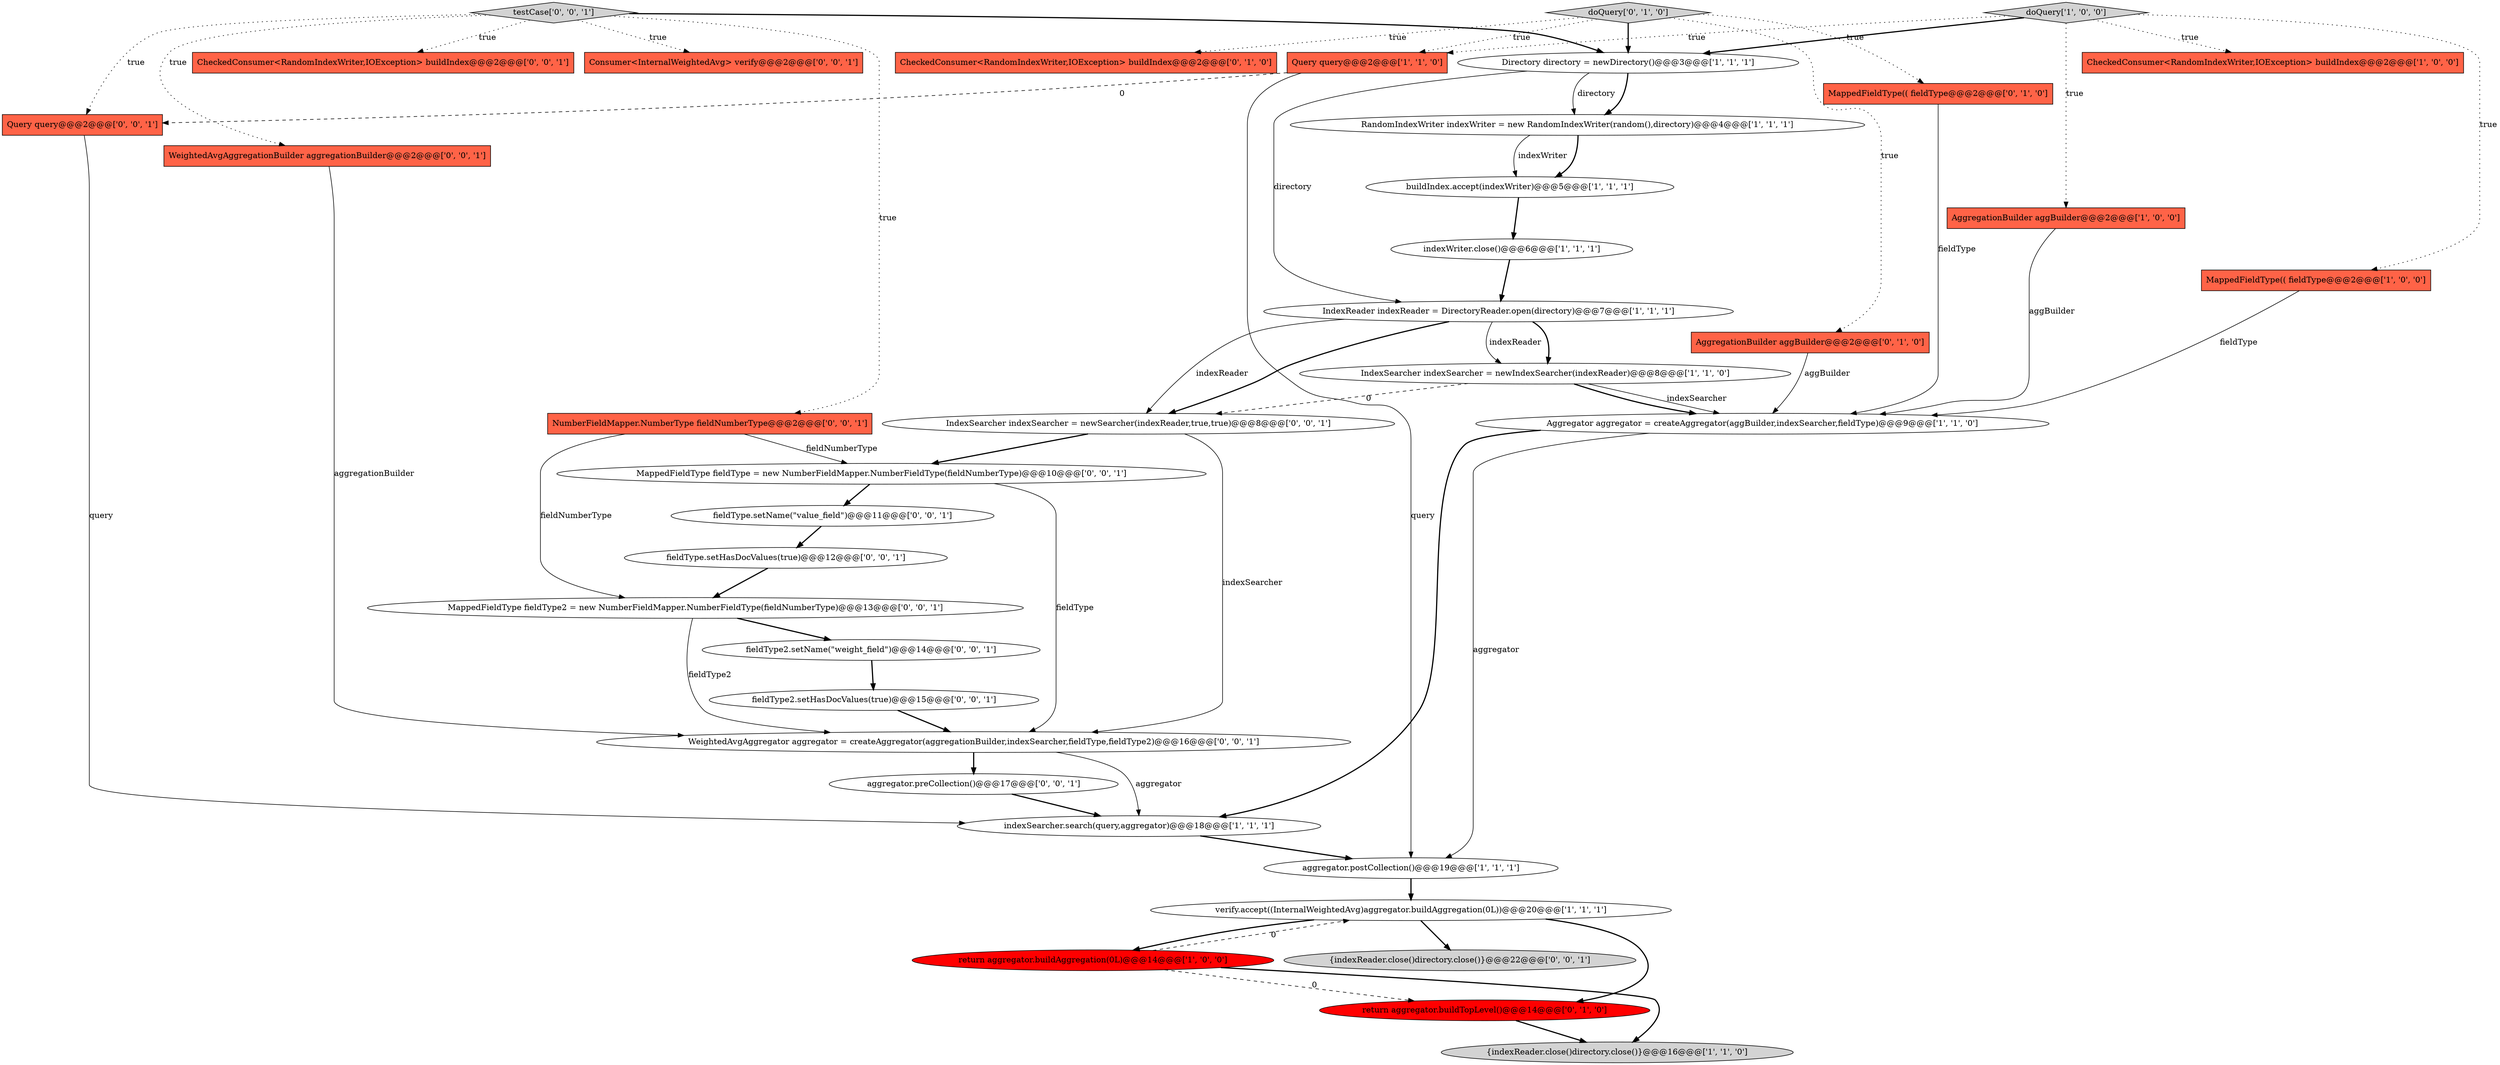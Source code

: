 digraph {
36 [style = filled, label = "aggregator.preCollection()@@@17@@@['0', '0', '1']", fillcolor = white, shape = ellipse image = "AAA0AAABBB3BBB"];
10 [style = filled, label = "buildIndex.accept(indexWriter)@@@5@@@['1', '1', '1']", fillcolor = white, shape = ellipse image = "AAA0AAABBB1BBB"];
6 [style = filled, label = "Directory directory = newDirectory()@@@3@@@['1', '1', '1']", fillcolor = white, shape = ellipse image = "AAA0AAABBB1BBB"];
9 [style = filled, label = "Aggregator aggregator = createAggregator(aggBuilder,indexSearcher,fieldType)@@@9@@@['1', '1', '0']", fillcolor = white, shape = ellipse image = "AAA0AAABBB1BBB"];
0 [style = filled, label = "CheckedConsumer<RandomIndexWriter,IOException> buildIndex@@@2@@@['1', '0', '0']", fillcolor = tomato, shape = box image = "AAA0AAABBB1BBB"];
7 [style = filled, label = "verify.accept((InternalWeightedAvg)aggregator.buildAggregation(0L))@@@20@@@['1', '1', '1']", fillcolor = white, shape = ellipse image = "AAA0AAABBB1BBB"];
11 [style = filled, label = "RandomIndexWriter indexWriter = new RandomIndexWriter(random(),directory)@@@4@@@['1', '1', '1']", fillcolor = white, shape = ellipse image = "AAA0AAABBB1BBB"];
20 [style = filled, label = "MappedFieldType(( fieldType@@@2@@@['0', '1', '0']", fillcolor = tomato, shape = box image = "AAA0AAABBB2BBB"];
28 [style = filled, label = "Consumer<InternalWeightedAvg> verify@@@2@@@['0', '0', '1']", fillcolor = tomato, shape = box image = "AAA0AAABBB3BBB"];
1 [style = filled, label = "IndexReader indexReader = DirectoryReader.open(directory)@@@7@@@['1', '1', '1']", fillcolor = white, shape = ellipse image = "AAA0AAABBB1BBB"];
8 [style = filled, label = "indexSearcher.search(query,aggregator)@@@18@@@['1', '1', '1']", fillcolor = white, shape = ellipse image = "AAA0AAABBB1BBB"];
4 [style = filled, label = "indexWriter.close()@@@6@@@['1', '1', '1']", fillcolor = white, shape = ellipse image = "AAA0AAABBB1BBB"];
22 [style = filled, label = "testCase['0', '0', '1']", fillcolor = lightgray, shape = diamond image = "AAA0AAABBB3BBB"];
32 [style = filled, label = "WeightedAvgAggregationBuilder aggregationBuilder@@@2@@@['0', '0', '1']", fillcolor = tomato, shape = box image = "AAA0AAABBB3BBB"];
19 [style = filled, label = "return aggregator.buildTopLevel()@@@14@@@['0', '1', '0']", fillcolor = red, shape = ellipse image = "AAA1AAABBB2BBB"];
29 [style = filled, label = "{indexReader.close()directory.close()}@@@22@@@['0', '0', '1']", fillcolor = lightgray, shape = ellipse image = "AAA0AAABBB3BBB"];
27 [style = filled, label = "fieldType.setName(\"value_field\")@@@11@@@['0', '0', '1']", fillcolor = white, shape = ellipse image = "AAA0AAABBB3BBB"];
37 [style = filled, label = "Query query@@@2@@@['0', '0', '1']", fillcolor = tomato, shape = box image = "AAA0AAABBB3BBB"];
21 [style = filled, label = "AggregationBuilder aggBuilder@@@2@@@['0', '1', '0']", fillcolor = tomato, shape = box image = "AAA0AAABBB2BBB"];
16 [style = filled, label = "Query query@@@2@@@['1', '1', '0']", fillcolor = tomato, shape = box image = "AAA0AAABBB1BBB"];
17 [style = filled, label = "doQuery['0', '1', '0']", fillcolor = lightgray, shape = diamond image = "AAA0AAABBB2BBB"];
18 [style = filled, label = "CheckedConsumer<RandomIndexWriter,IOException> buildIndex@@@2@@@['0', '1', '0']", fillcolor = tomato, shape = box image = "AAA0AAABBB2BBB"];
2 [style = filled, label = "aggregator.postCollection()@@@19@@@['1', '1', '1']", fillcolor = white, shape = ellipse image = "AAA0AAABBB1BBB"];
23 [style = filled, label = "IndexSearcher indexSearcher = newSearcher(indexReader,true,true)@@@8@@@['0', '0', '1']", fillcolor = white, shape = ellipse image = "AAA0AAABBB3BBB"];
13 [style = filled, label = "AggregationBuilder aggBuilder@@@2@@@['1', '0', '0']", fillcolor = tomato, shape = box image = "AAA0AAABBB1BBB"];
5 [style = filled, label = "IndexSearcher indexSearcher = newIndexSearcher(indexReader)@@@8@@@['1', '1', '0']", fillcolor = white, shape = ellipse image = "AAA0AAABBB1BBB"];
15 [style = filled, label = "MappedFieldType(( fieldType@@@2@@@['1', '0', '0']", fillcolor = tomato, shape = box image = "AAA0AAABBB1BBB"];
34 [style = filled, label = "NumberFieldMapper.NumberType fieldNumberType@@@2@@@['0', '0', '1']", fillcolor = tomato, shape = box image = "AAA0AAABBB3BBB"];
24 [style = filled, label = "fieldType2.setName(\"weight_field\")@@@14@@@['0', '0', '1']", fillcolor = white, shape = ellipse image = "AAA0AAABBB3BBB"];
12 [style = filled, label = "{indexReader.close()directory.close()}@@@16@@@['1', '1', '0']", fillcolor = lightgray, shape = ellipse image = "AAA0AAABBB1BBB"];
25 [style = filled, label = "MappedFieldType fieldType2 = new NumberFieldMapper.NumberFieldType(fieldNumberType)@@@13@@@['0', '0', '1']", fillcolor = white, shape = ellipse image = "AAA0AAABBB3BBB"];
26 [style = filled, label = "MappedFieldType fieldType = new NumberFieldMapper.NumberFieldType(fieldNumberType)@@@10@@@['0', '0', '1']", fillcolor = white, shape = ellipse image = "AAA0AAABBB3BBB"];
14 [style = filled, label = "return aggregator.buildAggregation(0L)@@@14@@@['1', '0', '0']", fillcolor = red, shape = ellipse image = "AAA1AAABBB1BBB"];
31 [style = filled, label = "fieldType.setHasDocValues(true)@@@12@@@['0', '0', '1']", fillcolor = white, shape = ellipse image = "AAA0AAABBB3BBB"];
30 [style = filled, label = "fieldType2.setHasDocValues(true)@@@15@@@['0', '0', '1']", fillcolor = white, shape = ellipse image = "AAA0AAABBB3BBB"];
3 [style = filled, label = "doQuery['1', '0', '0']", fillcolor = lightgray, shape = diamond image = "AAA0AAABBB1BBB"];
33 [style = filled, label = "CheckedConsumer<RandomIndexWriter,IOException> buildIndex@@@2@@@['0', '0', '1']", fillcolor = tomato, shape = box image = "AAA0AAABBB3BBB"];
35 [style = filled, label = "WeightedAvgAggregator aggregator = createAggregator(aggregationBuilder,indexSearcher,fieldType,fieldType2)@@@16@@@['0', '0', '1']", fillcolor = white, shape = ellipse image = "AAA0AAABBB3BBB"];
1->5 [style = bold, label=""];
17->20 [style = dotted, label="true"];
22->34 [style = dotted, label="true"];
14->7 [style = dashed, label="0"];
6->1 [style = solid, label="directory"];
23->35 [style = solid, label="indexSearcher"];
20->9 [style = solid, label="fieldType"];
31->25 [style = bold, label=""];
16->37 [style = dashed, label="0"];
5->9 [style = bold, label=""];
16->2 [style = solid, label="query"];
19->12 [style = bold, label=""];
17->6 [style = bold, label=""];
21->9 [style = solid, label="aggBuilder"];
25->35 [style = solid, label="fieldType2"];
17->18 [style = dotted, label="true"];
5->23 [style = dashed, label="0"];
23->26 [style = bold, label=""];
22->28 [style = dotted, label="true"];
22->37 [style = dotted, label="true"];
27->31 [style = bold, label=""];
3->6 [style = bold, label=""];
22->33 [style = dotted, label="true"];
35->8 [style = solid, label="aggregator"];
32->35 [style = solid, label="aggregationBuilder"];
1->5 [style = solid, label="indexReader"];
1->23 [style = solid, label="indexReader"];
9->8 [style = bold, label=""];
1->23 [style = bold, label=""];
26->35 [style = solid, label="fieldType"];
24->30 [style = bold, label=""];
7->14 [style = bold, label=""];
17->16 [style = dotted, label="true"];
25->24 [style = bold, label=""];
26->27 [style = bold, label=""];
34->26 [style = solid, label="fieldNumberType"];
30->35 [style = bold, label=""];
8->2 [style = bold, label=""];
11->10 [style = bold, label=""];
6->11 [style = bold, label=""];
14->12 [style = bold, label=""];
3->15 [style = dotted, label="true"];
3->0 [style = dotted, label="true"];
11->10 [style = solid, label="indexWriter"];
10->4 [style = bold, label=""];
5->9 [style = solid, label="indexSearcher"];
36->8 [style = bold, label=""];
34->25 [style = solid, label="fieldNumberType"];
14->19 [style = dashed, label="0"];
4->1 [style = bold, label=""];
2->7 [style = bold, label=""];
35->36 [style = bold, label=""];
22->32 [style = dotted, label="true"];
17->21 [style = dotted, label="true"];
15->9 [style = solid, label="fieldType"];
9->2 [style = solid, label="aggregator"];
7->19 [style = bold, label=""];
6->11 [style = solid, label="directory"];
3->16 [style = dotted, label="true"];
37->8 [style = solid, label="query"];
3->13 [style = dotted, label="true"];
13->9 [style = solid, label="aggBuilder"];
22->6 [style = bold, label=""];
7->29 [style = bold, label=""];
}
